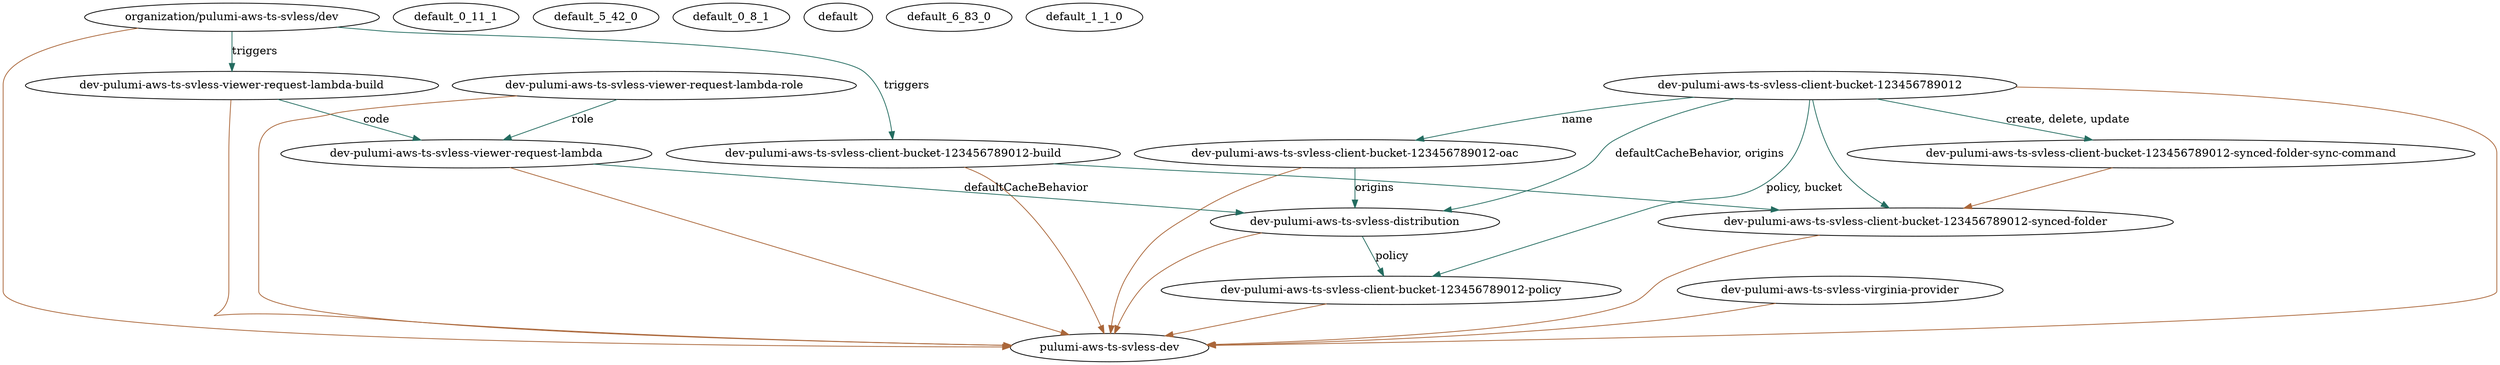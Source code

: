 strict digraph {
    Resource0 [label="dev-pulumi-aws-ts-svless-client-bucket-123456789012-oac"];
    Resource0 -> Resource1 [color = "#AA6639"];
    Resource0 -> Resource2 [color = "#246C60", label = "origins"];
    Resource3 [label="organization/pulumi-aws-ts-svless/dev"];
    Resource3 -> Resource4 [color = "#246C60", label = "triggers"];
    Resource3 -> Resource1 [color = "#AA6639"];
    Resource3 -> Resource5 [color = "#246C60", label = "triggers"];
    Resource6 [label="dev-pulumi-aws-ts-svless-viewer-request-lambda-role"];
    Resource6 -> Resource1 [color = "#AA6639"];
    Resource6 -> Resource7 [color = "#246C60", label = "role"];
    Resource8 [label="default_0_11_1"];
    Resource9 [label="dev-pulumi-aws-ts-svless-client-bucket-123456789012-synced-folder-sync-command"];
    Resource9 -> Resource10 [color = "#AA6639"];
    Resource5 [label="dev-pulumi-aws-ts-svless-viewer-request-lambda-build"];
    Resource5 -> Resource1 [color = "#AA6639"];
    Resource5 -> Resource7 [color = "#246C60", label = "code"];
    Resource7 [label="dev-pulumi-aws-ts-svless-viewer-request-lambda"];
    Resource7 -> Resource1 [color = "#AA6639"];
    Resource7 -> Resource2 [color = "#246C60", label = "defaultCacheBehavior"];
    Resource11 [label="dev-pulumi-aws-ts-svless-client-bucket-123456789012-policy"];
    Resource11 -> Resource1 [color = "#AA6639"];
    Resource12 [label="dev-pulumi-aws-ts-svless-virginia-provider"];
    Resource12 -> Resource1 [color = "#AA6639"];
    Resource13 [label="dev-pulumi-aws-ts-svless-client-bucket-123456789012"];
    Resource13 -> Resource0 [color = "#246C60", label = "name"];
    Resource13 -> Resource9 [color = "#246C60", label = "create, delete, update"];
    Resource13 -> Resource11 [color = "#246C60", label = "policy, bucket"];
    Resource13 -> Resource1 [color = "#AA6639"];
    Resource13 -> Resource10 [color = "#246C60"];
    Resource13 -> Resource2 [color = "#246C60", label = "defaultCacheBehavior, origins"];
    Resource10 [label="dev-pulumi-aws-ts-svless-client-bucket-123456789012-synced-folder"];
    Resource10 -> Resource1 [color = "#AA6639"];
    Resource14 [label="default_5_42_0"];
    Resource15 [label="default_0_8_1"];
    Resource2 [label="dev-pulumi-aws-ts-svless-distribution"];
    Resource2 -> Resource11 [color = "#246C60", label = "policy"];
    Resource2 -> Resource1 [color = "#AA6639"];
    Resource1 [label="pulumi-aws-ts-svless-dev"];
    Resource16 [label="default"];
    Resource17 [label="default_6_83_0"];
    Resource18 [label="default_1_1_0"];
    Resource4 [label="dev-pulumi-aws-ts-svless-client-bucket-123456789012-build"];
    Resource4 -> Resource1 [color = "#AA6639"];
    Resource4 -> Resource10 [color = "#246C60"];
}
